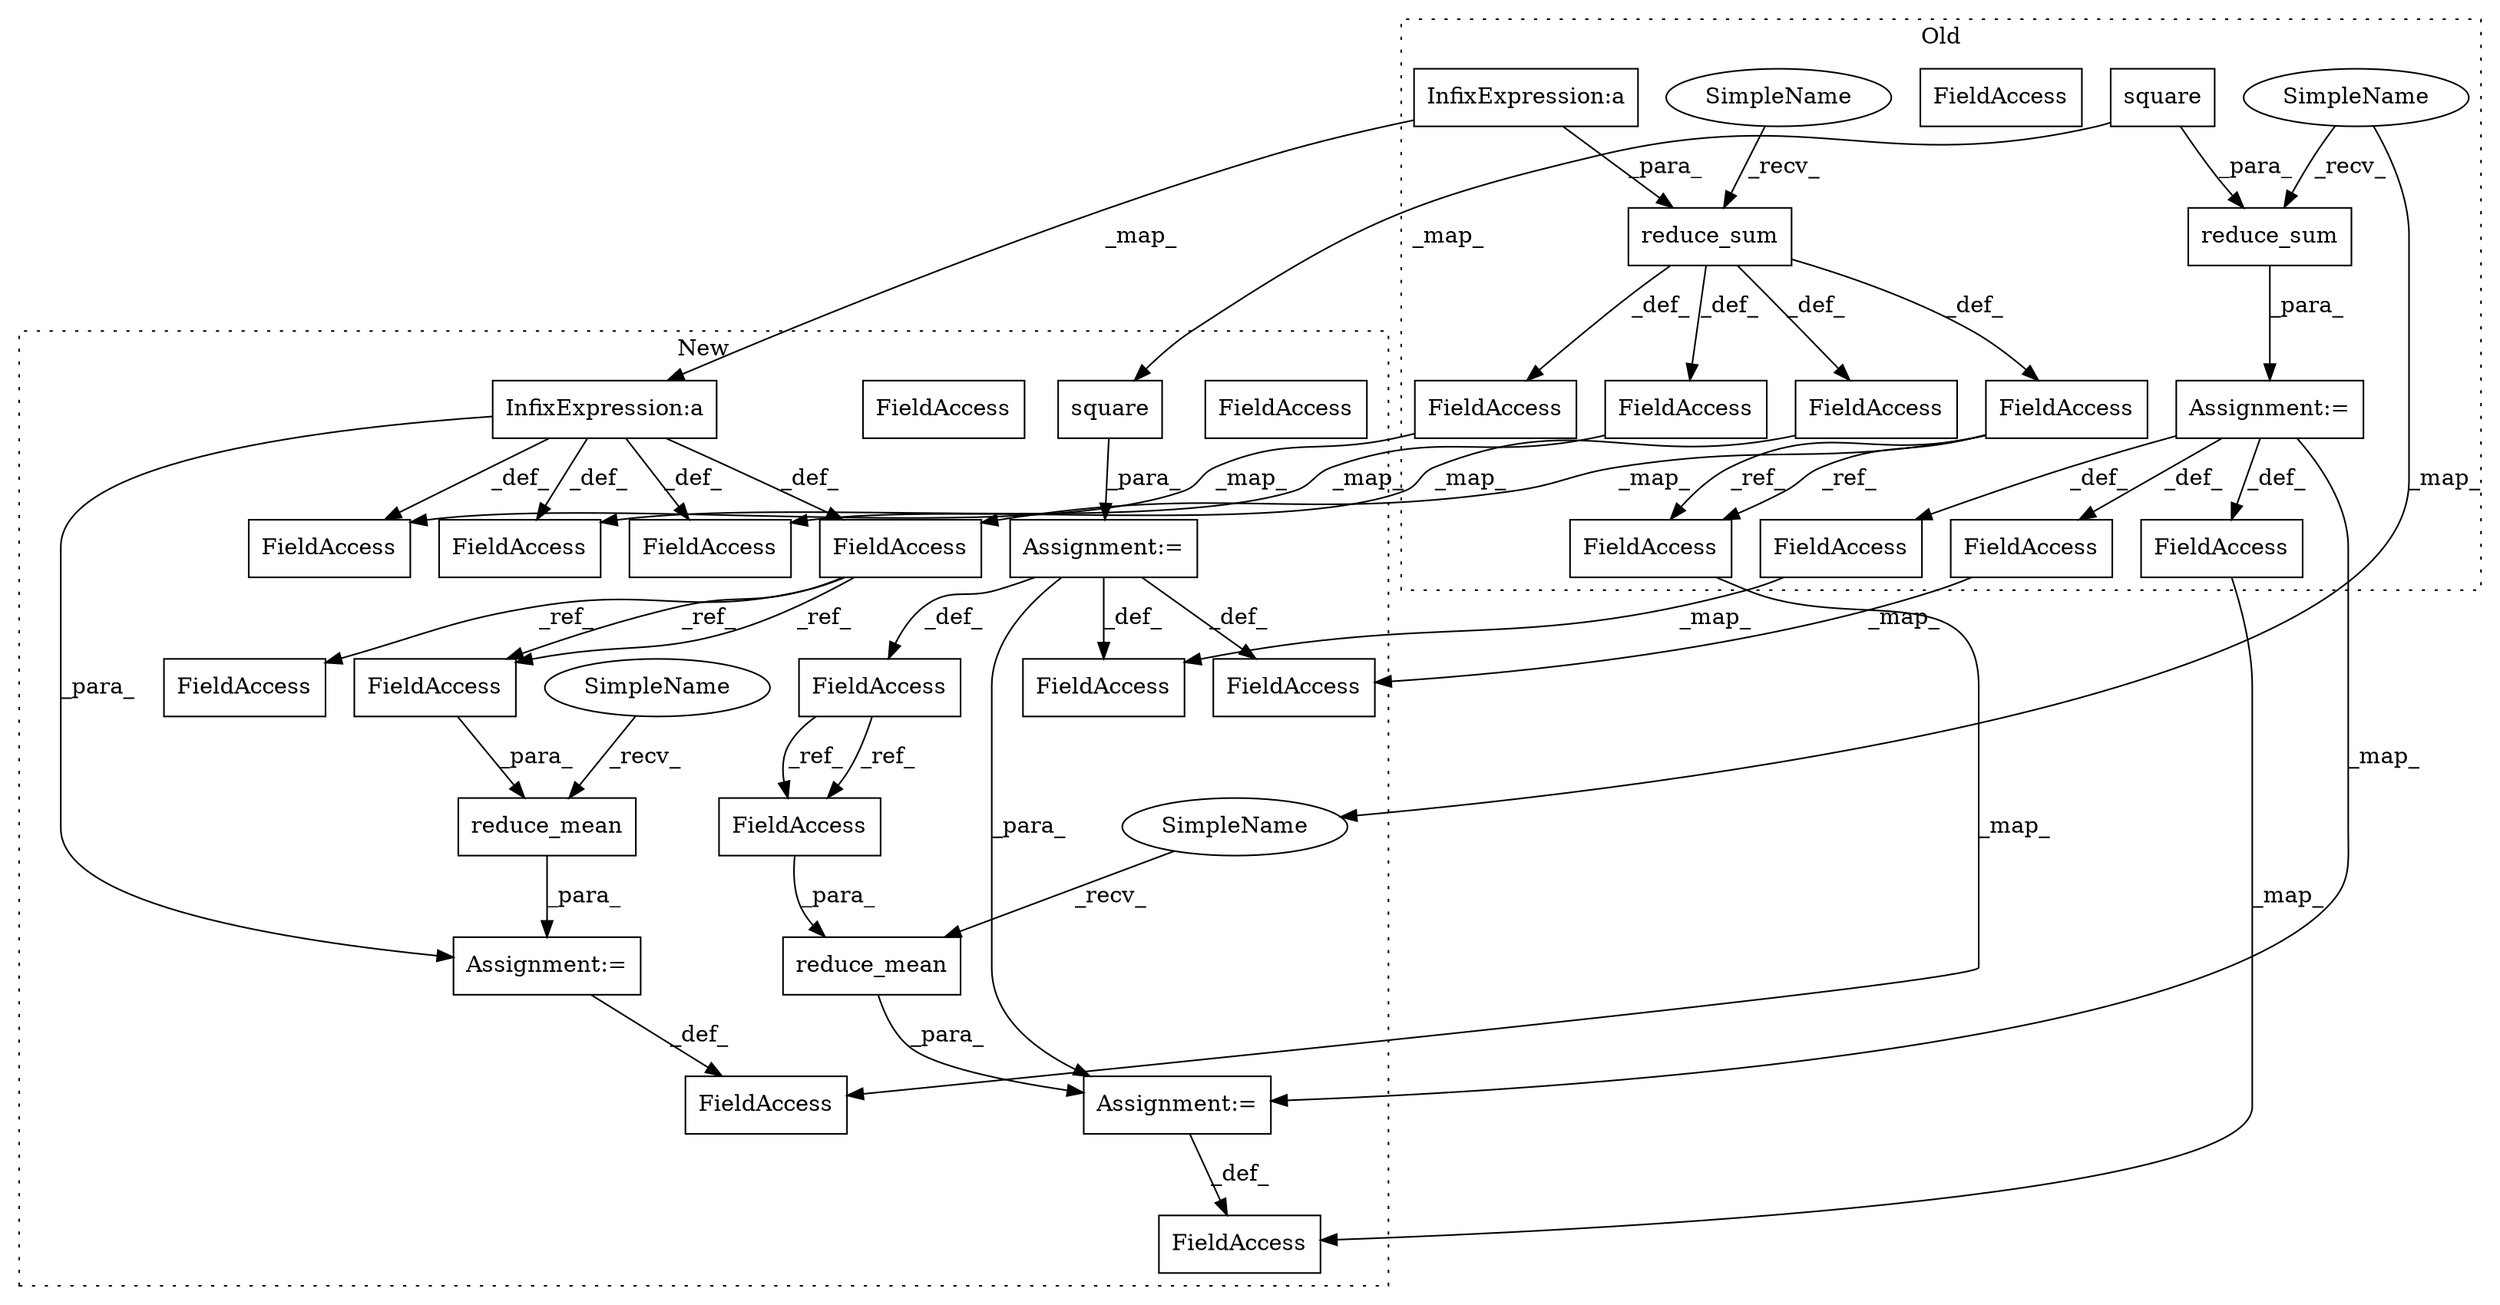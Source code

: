 digraph G {
subgraph cluster0 {
1 [label="reduce_sum" a="32" s="2539,2582" l="11,1" shape="box"];
3 [label="reduce_sum" a="32" s="2013,2045" l="11,1" shape="box"];
7 [label="Assignment:=" a="7" s="2001" l="1" shape="box"];
11 [label="InfixExpression:a" a="27" s="2574" l="3" shape="box"];
14 [label="square" a="32" s="2035,2044" l="7,1" shape="box"];
16 [label="FieldAccess" a="22" s="3852" l="16" shape="box"];
18 [label="FieldAccess" a="22" s="1990" l="11" shape="box"];
21 [label="FieldAccess" a="22" s="2595" l="11" shape="box"];
23 [label="FieldAccess" a="22" s="2517" l="10" shape="box"];
26 [label="FieldAccess" a="22" s="3169" l="12" shape="box"];
27 [label="FieldAccess" a="22" s="3097" l="12" shape="box"];
30 [label="FieldAccess" a="22" s="3939" l="16" shape="box"];
32 [label="FieldAccess" a="22" s="3131" l="11" shape="box"];
37 [label="SimpleName" a="42" s="2002" l="10" shape="ellipse"];
38 [label="SimpleName" a="42" s="2528" l="10" shape="ellipse"];
39 [label="FieldAccess" a="22" s="3131" l="11" shape="box"];
label = "Old";
style="dotted";
}
subgraph cluster1 {
2 [label="reduce_mean" a="32" s="2051,2076" l="12,1" shape="box"];
4 [label="reduce_mean" a="32" s="2665,2690" l="12,1" shape="box"];
5 [label="Assignment:=" a="7" s="2653" l="1" shape="box"];
6 [label="Assignment:=" a="7" s="2039" l="1" shape="box"];
8 [label="FieldAccess" a="22" s="1981" l="13" shape="box"];
9 [label="FieldAccess" a="22" s="2063" l="13" shape="box"];
10 [label="InfixExpression:a" a="27" s="2584" l="3" shape="box"];
12 [label="FieldAccess" a="22" s="2677" l="13" shape="box"];
13 [label="square" a="32" s="2006,2015" l="7,1" shape="box"];
15 [label="Assignment:=" a="7" s="1994" l="1" shape="box"];
17 [label="FieldAccess" a="22" s="4031" l="16" shape="box"];
19 [label="FieldAccess" a="22" s="2028" l="11" shape="box"];
20 [label="FieldAccess" a="22" s="2605" l="13" shape="box"];
22 [label="FieldAccess" a="22" s="3204" l="13" shape="box"];
24 [label="FieldAccess" a="22" s="2548" l="10" shape="box"];
25 [label="FieldAccess" a="22" s="3244" l="12" shape="box"];
28 [label="FieldAccess" a="22" s="3170" l="12" shape="box"];
29 [label="FieldAccess" a="22" s="4118" l="16" shape="box"];
31 [label="FieldAccess" a="22" s="2642" l="11" shape="box"];
33 [label="FieldAccess" a="22" s="2063" l="13" shape="box"];
34 [label="SimpleName" a="42" s="2040" l="10" shape="ellipse"];
35 [label="SimpleName" a="42" s="2654" l="10" shape="ellipse"];
36 [label="FieldAccess" a="22" s="2677" l="13" shape="box"];
label = "New";
style="dotted";
}
1 -> 16 [label="_def_"];
1 -> 23 [label="_def_"];
1 -> 21 [label="_def_"];
1 -> 27 [label="_def_"];
2 -> 6 [label="_para_"];
3 -> 7 [label="_para_"];
4 -> 5 [label="_para_"];
5 -> 31 [label="_def_"];
6 -> 19 [label="_def_"];
7 -> 26 [label="_def_"];
7 -> 18 [label="_def_"];
7 -> 6 [label="_map_"];
7 -> 30 [label="_def_"];
8 -> 33 [label="_ref_"];
8 -> 33 [label="_ref_"];
10 -> 24 [label="_def_"];
10 -> 28 [label="_def_"];
10 -> 17 [label="_def_"];
10 -> 5 [label="_para_"];
10 -> 20 [label="_def_"];
11 -> 1 [label="_para_"];
11 -> 10 [label="_map_"];
13 -> 15 [label="_para_"];
14 -> 13 [label="_map_"];
14 -> 3 [label="_para_"];
15 -> 6 [label="_para_"];
15 -> 29 [label="_def_"];
15 -> 8 [label="_def_"];
15 -> 25 [label="_def_"];
16 -> 17 [label="_map_"];
18 -> 19 [label="_map_"];
20 -> 22 [label="_ref_"];
20 -> 36 [label="_ref_"];
20 -> 36 [label="_ref_"];
21 -> 20 [label="_map_"];
21 -> 39 [label="_ref_"];
21 -> 39 [label="_ref_"];
23 -> 24 [label="_map_"];
26 -> 25 [label="_map_"];
27 -> 28 [label="_map_"];
30 -> 29 [label="_map_"];
33 -> 2 [label="_para_"];
34 -> 2 [label="_recv_"];
35 -> 4 [label="_recv_"];
36 -> 4 [label="_para_"];
37 -> 3 [label="_recv_"];
37 -> 34 [label="_map_"];
38 -> 1 [label="_recv_"];
39 -> 31 [label="_map_"];
}